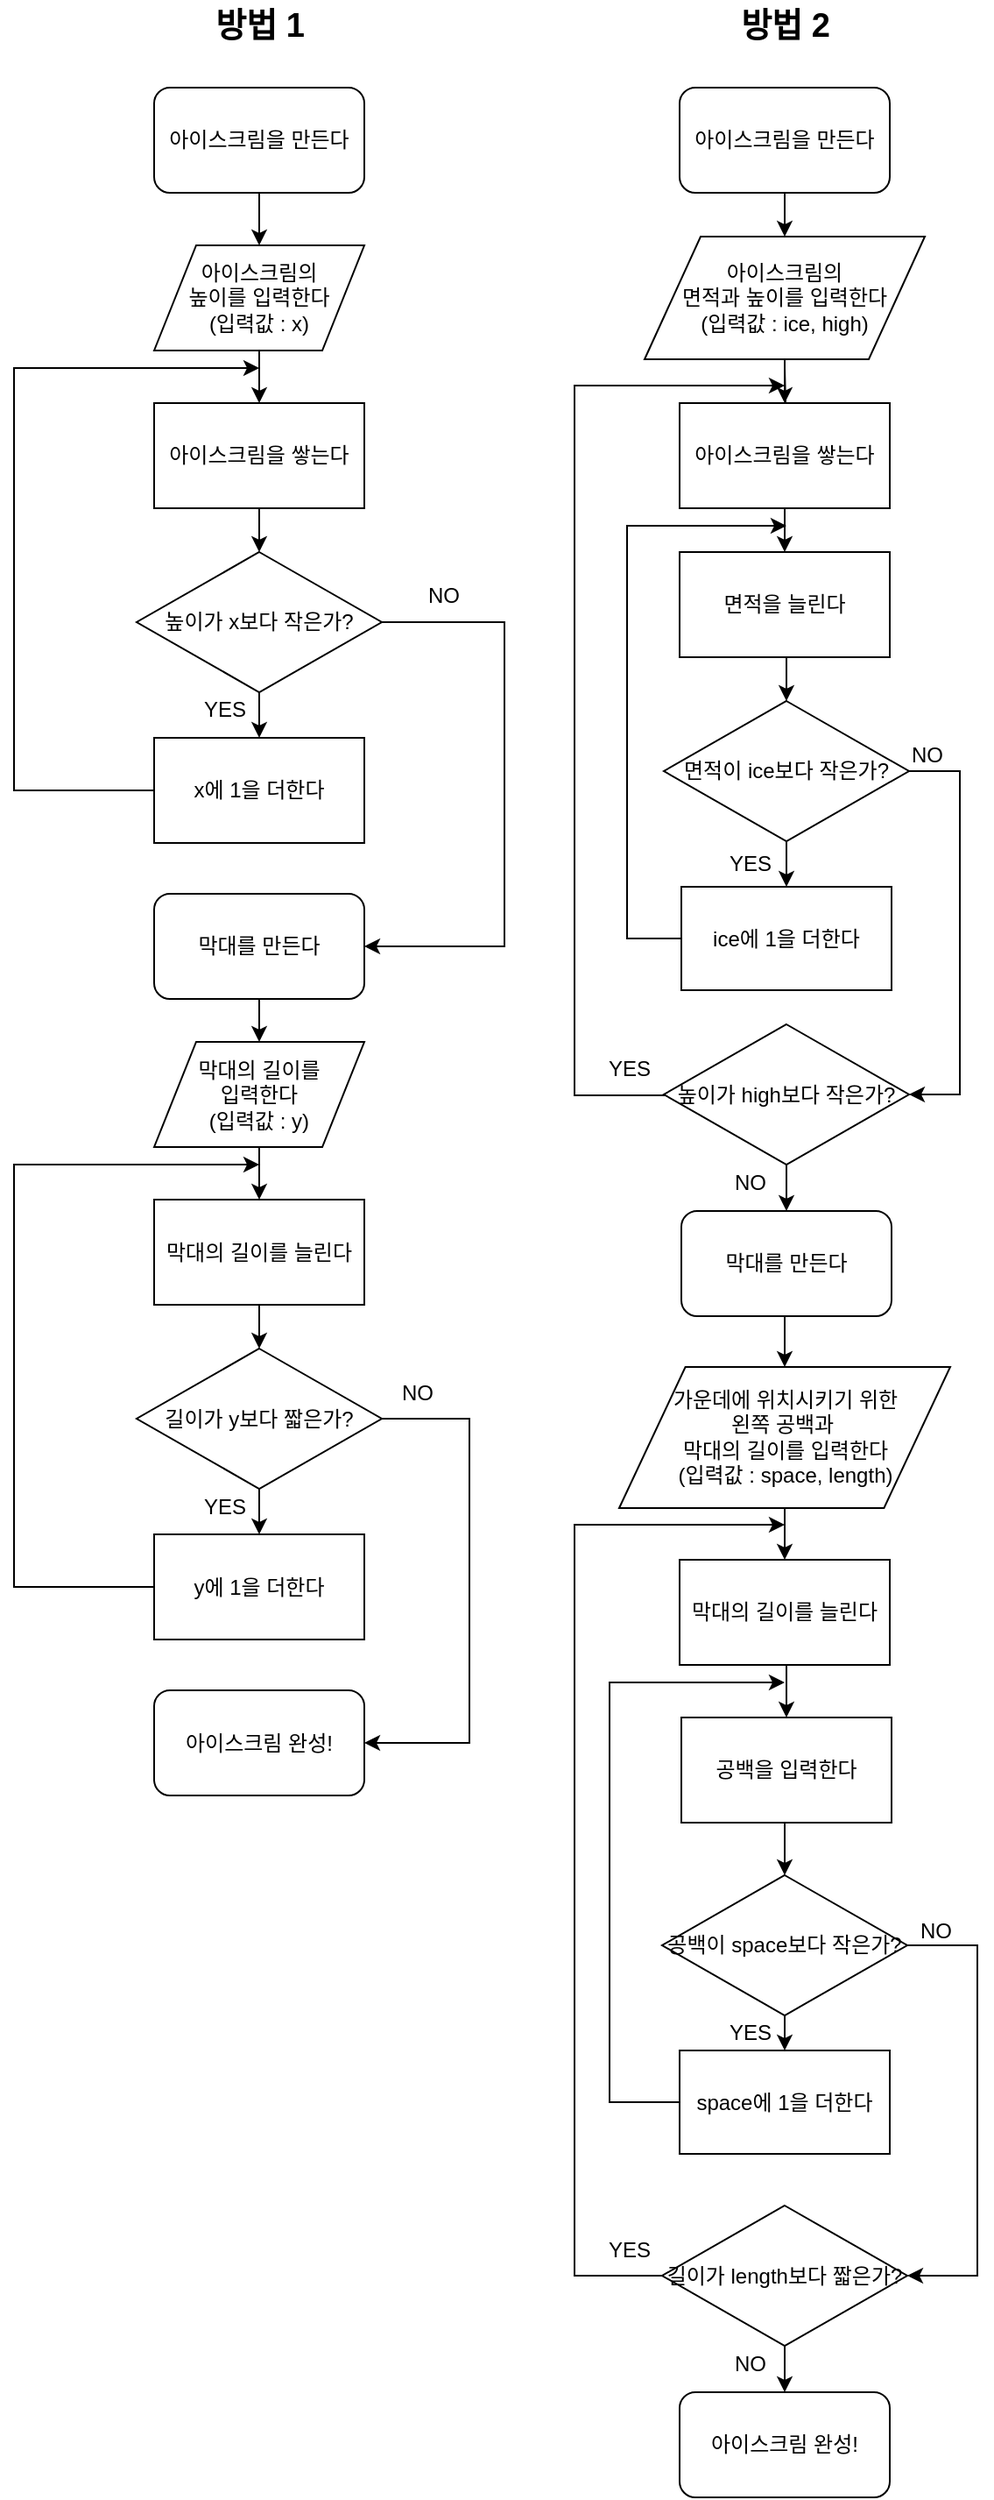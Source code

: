 <mxfile version="12.8.5" type="device"><diagram id="Lr4JoCFr2Z0P5xkrq0q3" name="Page-1"><mxGraphModel dx="946" dy="645" grid="1" gridSize="10" guides="1" tooltips="1" connect="1" arrows="1" fold="1" page="1" pageScale="1" pageWidth="1600" pageHeight="900" math="0" shadow="0"><root><mxCell id="0"/><mxCell id="1" parent="0"/><mxCell id="mpadkDCzUXznDJv4sGKb-2" style="edgeStyle=orthogonalEdgeStyle;rounded=0;orthogonalLoop=1;jettySize=auto;html=1;exitX=0.5;exitY=1;exitDx=0;exitDy=0;" edge="1" parent="1" source="mpadkDCzUXznDJv4sGKb-1"><mxGeometry relative="1" as="geometry"><mxPoint x="260" y="170" as="targetPoint"/></mxGeometry></mxCell><mxCell id="mpadkDCzUXznDJv4sGKb-1" value="아이스크림을 만든다" style="rounded=1;whiteSpace=wrap;html=1;" vertex="1" parent="1"><mxGeometry x="200" y="80" width="120" height="60" as="geometry"/></mxCell><mxCell id="mpadkDCzUXznDJv4sGKb-4" style="edgeStyle=orthogonalEdgeStyle;rounded=0;orthogonalLoop=1;jettySize=auto;html=1;exitX=0.5;exitY=1;exitDx=0;exitDy=0;entryX=0.5;entryY=0;entryDx=0;entryDy=0;" edge="1" parent="1" source="mpadkDCzUXznDJv4sGKb-11" target="mpadkDCzUXznDJv4sGKb-5"><mxGeometry relative="1" as="geometry"><mxPoint x="270" y="420" as="targetPoint"/><mxPoint x="270" y="380" as="sourcePoint"/></mxGeometry></mxCell><mxCell id="mpadkDCzUXznDJv4sGKb-12" value="" style="edgeStyle=orthogonalEdgeStyle;rounded=0;orthogonalLoop=1;jettySize=auto;html=1;" edge="1" parent="1" source="mpadkDCzUXznDJv4sGKb-3" target="mpadkDCzUXznDJv4sGKb-11"><mxGeometry relative="1" as="geometry"/></mxCell><mxCell id="mpadkDCzUXznDJv4sGKb-3" value="아이스크림의&lt;br&gt;높이를&amp;nbsp;입력한다&lt;br&gt;(입력값 : x)" style="shape=parallelogram;perimeter=parallelogramPerimeter;whiteSpace=wrap;html=1;" vertex="1" parent="1"><mxGeometry x="200" y="170" width="120" height="60" as="geometry"/></mxCell><mxCell id="mpadkDCzUXznDJv4sGKb-7" style="edgeStyle=orthogonalEdgeStyle;rounded=0;orthogonalLoop=1;jettySize=auto;html=1;exitX=0.5;exitY=1;exitDx=0;exitDy=0;entryX=0.5;entryY=0;entryDx=0;entryDy=0;" edge="1" parent="1" source="mpadkDCzUXznDJv4sGKb-5" target="mpadkDCzUXznDJv4sGKb-6"><mxGeometry relative="1" as="geometry"/></mxCell><mxCell id="mpadkDCzUXznDJv4sGKb-16" style="edgeStyle=orthogonalEdgeStyle;rounded=0;orthogonalLoop=1;jettySize=auto;html=1;exitX=1;exitY=0.5;exitDx=0;exitDy=0;entryX=1;entryY=0.5;entryDx=0;entryDy=0;" edge="1" parent="1" source="mpadkDCzUXznDJv4sGKb-5" target="mpadkDCzUXznDJv4sGKb-17"><mxGeometry relative="1" as="geometry"><mxPoint x="350" y="590" as="targetPoint"/><Array as="points"><mxPoint x="400" y="385"/><mxPoint x="400" y="570"/></Array></mxGeometry></mxCell><mxCell id="mpadkDCzUXznDJv4sGKb-5" value="높이가 x보다 작은가?" style="rhombus;whiteSpace=wrap;html=1;" vertex="1" parent="1"><mxGeometry x="190" y="345" width="140" height="80" as="geometry"/></mxCell><mxCell id="mpadkDCzUXznDJv4sGKb-10" style="edgeStyle=orthogonalEdgeStyle;rounded=0;orthogonalLoop=1;jettySize=auto;html=1;exitX=0;exitY=0.5;exitDx=0;exitDy=0;" edge="1" parent="1" source="mpadkDCzUXznDJv4sGKb-6"><mxGeometry relative="1" as="geometry"><mxPoint x="260" y="240" as="targetPoint"/><Array as="points"><mxPoint x="120" y="481"/><mxPoint x="120" y="240"/></Array></mxGeometry></mxCell><mxCell id="mpadkDCzUXznDJv4sGKb-6" value="x에 1을 더한다" style="rounded=0;whiteSpace=wrap;html=1;" vertex="1" parent="1"><mxGeometry x="200" y="451" width="120" height="60" as="geometry"/></mxCell><mxCell id="mpadkDCzUXznDJv4sGKb-11" value="아이스크림을 쌓는다" style="rounded=0;whiteSpace=wrap;html=1;" vertex="1" parent="1"><mxGeometry x="200" y="260" width="120" height="60" as="geometry"/></mxCell><mxCell id="mpadkDCzUXznDJv4sGKb-13" value="YES" style="text;html=1;align=center;verticalAlign=middle;resizable=0;points=[];autosize=1;" vertex="1" parent="1"><mxGeometry x="220" y="425" width="40" height="20" as="geometry"/></mxCell><mxCell id="mpadkDCzUXznDJv4sGKb-45" value="" style="edgeStyle=orthogonalEdgeStyle;rounded=0;orthogonalLoop=1;jettySize=auto;html=1;" edge="1" parent="1" source="mpadkDCzUXznDJv4sGKb-17" target="mpadkDCzUXznDJv4sGKb-33"><mxGeometry relative="1" as="geometry"/></mxCell><mxCell id="mpadkDCzUXznDJv4sGKb-17" value="막대를 만든다" style="rounded=1;whiteSpace=wrap;html=1;" vertex="1" parent="1"><mxGeometry x="200" y="540" width="120" height="60" as="geometry"/></mxCell><mxCell id="mpadkDCzUXznDJv4sGKb-18" value="NO" style="text;html=1;align=center;verticalAlign=middle;resizable=0;points=[];autosize=1;" vertex="1" parent="1"><mxGeometry x="350" y="360" width="30" height="20" as="geometry"/></mxCell><mxCell id="mpadkDCzUXznDJv4sGKb-31" style="edgeStyle=orthogonalEdgeStyle;rounded=0;orthogonalLoop=1;jettySize=auto;html=1;exitX=0.5;exitY=1;exitDx=0;exitDy=0;entryX=0.5;entryY=0;entryDx=0;entryDy=0;" edge="1" parent="1" source="mpadkDCzUXznDJv4sGKb-39" target="mpadkDCzUXznDJv4sGKb-36"><mxGeometry relative="1" as="geometry"><mxPoint x="270" y="874.5" as="targetPoint"/><mxPoint x="270" y="834.5" as="sourcePoint"/></mxGeometry></mxCell><mxCell id="mpadkDCzUXznDJv4sGKb-32" value="" style="edgeStyle=orthogonalEdgeStyle;rounded=0;orthogonalLoop=1;jettySize=auto;html=1;" edge="1" parent="1" source="mpadkDCzUXznDJv4sGKb-33" target="mpadkDCzUXznDJv4sGKb-39"><mxGeometry relative="1" as="geometry"/></mxCell><mxCell id="mpadkDCzUXznDJv4sGKb-33" value="막대의 길이를&lt;br&gt;입력한다&lt;br&gt;(입력값 : y)" style="shape=parallelogram;perimeter=parallelogramPerimeter;whiteSpace=wrap;html=1;" vertex="1" parent="1"><mxGeometry x="200" y="624.5" width="120" height="60" as="geometry"/></mxCell><mxCell id="mpadkDCzUXznDJv4sGKb-34" style="edgeStyle=orthogonalEdgeStyle;rounded=0;orthogonalLoop=1;jettySize=auto;html=1;exitX=0.5;exitY=1;exitDx=0;exitDy=0;entryX=0.5;entryY=0;entryDx=0;entryDy=0;" edge="1" parent="1" source="mpadkDCzUXznDJv4sGKb-36" target="mpadkDCzUXznDJv4sGKb-38"><mxGeometry relative="1" as="geometry"/></mxCell><mxCell id="mpadkDCzUXznDJv4sGKb-35" style="edgeStyle=orthogonalEdgeStyle;rounded=0;orthogonalLoop=1;jettySize=auto;html=1;exitX=1;exitY=0.5;exitDx=0;exitDy=0;entryX=1;entryY=0.5;entryDx=0;entryDy=0;" edge="1" parent="1" source="mpadkDCzUXznDJv4sGKb-36" target="mpadkDCzUXznDJv4sGKb-41"><mxGeometry relative="1" as="geometry"><mxPoint x="350" y="1044.5" as="targetPoint"/><Array as="points"><mxPoint x="380" y="839.5"/><mxPoint x="380" y="1024.5"/></Array></mxGeometry></mxCell><mxCell id="mpadkDCzUXznDJv4sGKb-36" value="길이가 y보다 짧은가?" style="rhombus;whiteSpace=wrap;html=1;" vertex="1" parent="1"><mxGeometry x="190" y="799.5" width="140" height="80" as="geometry"/></mxCell><mxCell id="mpadkDCzUXznDJv4sGKb-37" style="edgeStyle=orthogonalEdgeStyle;rounded=0;orthogonalLoop=1;jettySize=auto;html=1;exitX=0;exitY=0.5;exitDx=0;exitDy=0;" edge="1" parent="1" source="mpadkDCzUXznDJv4sGKb-38"><mxGeometry relative="1" as="geometry"><mxPoint x="260" y="694.5" as="targetPoint"/><Array as="points"><mxPoint x="120" y="935.5"/><mxPoint x="120" y="694.5"/></Array></mxGeometry></mxCell><mxCell id="mpadkDCzUXznDJv4sGKb-38" value="y에 1을 더한다" style="rounded=0;whiteSpace=wrap;html=1;" vertex="1" parent="1"><mxGeometry x="200" y="905.5" width="120" height="60" as="geometry"/></mxCell><mxCell id="mpadkDCzUXznDJv4sGKb-39" value="막대의 길이를 늘린다" style="rounded=0;whiteSpace=wrap;html=1;" vertex="1" parent="1"><mxGeometry x="200" y="714.5" width="120" height="60" as="geometry"/></mxCell><mxCell id="mpadkDCzUXznDJv4sGKb-40" value="YES" style="text;html=1;align=center;verticalAlign=middle;resizable=0;points=[];autosize=1;" vertex="1" parent="1"><mxGeometry x="220" y="879.5" width="40" height="20" as="geometry"/></mxCell><mxCell id="mpadkDCzUXznDJv4sGKb-41" value="아이스크림 완성!" style="rounded=1;whiteSpace=wrap;html=1;" vertex="1" parent="1"><mxGeometry x="200" y="994.5" width="120" height="60" as="geometry"/></mxCell><mxCell id="mpadkDCzUXznDJv4sGKb-42" value="NO" style="text;html=1;align=center;verticalAlign=middle;resizable=0;points=[];autosize=1;" vertex="1" parent="1"><mxGeometry x="335" y="814.5" width="30" height="20" as="geometry"/></mxCell><mxCell id="mpadkDCzUXznDJv4sGKb-46" value="방법 1" style="text;html=1;align=center;verticalAlign=middle;resizable=0;points=[];autosize=1;fontStyle=1;fontSize=19;" vertex="1" parent="1"><mxGeometry x="230" y="30" width="60" height="30" as="geometry"/></mxCell><mxCell id="mpadkDCzUXznDJv4sGKb-47" value="방법 2" style="text;html=1;align=center;verticalAlign=middle;resizable=0;points=[];autosize=1;fontStyle=1;fontSize=19;" vertex="1" parent="1"><mxGeometry x="530" y="30" width="60" height="30" as="geometry"/></mxCell><mxCell id="mpadkDCzUXznDJv4sGKb-48" style="edgeStyle=orthogonalEdgeStyle;rounded=0;orthogonalLoop=1;jettySize=auto;html=1;exitX=0.5;exitY=1;exitDx=0;exitDy=0;entryX=0.5;entryY=0;entryDx=0;entryDy=0;" edge="1" parent="1" source="mpadkDCzUXznDJv4sGKb-49" target="mpadkDCzUXznDJv4sGKb-51"><mxGeometry relative="1" as="geometry"><mxPoint x="560" y="170" as="targetPoint"/></mxGeometry></mxCell><mxCell id="mpadkDCzUXznDJv4sGKb-49" value="아이스크림을 만든다" style="rounded=1;whiteSpace=wrap;html=1;" vertex="1" parent="1"><mxGeometry x="500" y="80" width="120" height="60" as="geometry"/></mxCell><mxCell id="mpadkDCzUXznDJv4sGKb-66" value="" style="edgeStyle=orthogonalEdgeStyle;rounded=0;orthogonalLoop=1;jettySize=auto;html=1;fontSize=19;exitX=0.5;exitY=1;exitDx=0;exitDy=0;" edge="1" parent="1" source="mpadkDCzUXznDJv4sGKb-51" target="mpadkDCzUXznDJv4sGKb-56"><mxGeometry relative="1" as="geometry"/></mxCell><mxCell id="mpadkDCzUXznDJv4sGKb-51" value="아이스크림의&lt;br&gt;면적과 높이를&amp;nbsp;입력한다&lt;br&gt;(입력값 : ice, high)" style="shape=parallelogram;perimeter=parallelogramPerimeter;whiteSpace=wrap;html=1;" vertex="1" parent="1"><mxGeometry x="480" y="165" width="160" height="70" as="geometry"/></mxCell><mxCell id="mpadkDCzUXznDJv4sGKb-55" value="" style="edgeStyle=orthogonalEdgeStyle;rounded=0;orthogonalLoop=1;jettySize=auto;html=1;" edge="1" parent="1" target="mpadkDCzUXznDJv4sGKb-56"><mxGeometry relative="1" as="geometry"><mxPoint x="560" y="240" as="sourcePoint"/></mxGeometry></mxCell><mxCell id="mpadkDCzUXznDJv4sGKb-71" value="" style="edgeStyle=orthogonalEdgeStyle;rounded=0;orthogonalLoop=1;jettySize=auto;html=1;fontSize=19;" edge="1" parent="1" source="mpadkDCzUXznDJv4sGKb-56" target="mpadkDCzUXznDJv4sGKb-70"><mxGeometry relative="1" as="geometry"/></mxCell><mxCell id="mpadkDCzUXznDJv4sGKb-56" value="아이스크림을 쌓는다" style="rounded=0;whiteSpace=wrap;html=1;" vertex="1" parent="1"><mxGeometry x="500" y="260" width="120" height="60" as="geometry"/></mxCell><mxCell id="mpadkDCzUXznDJv4sGKb-72" style="edgeStyle=orthogonalEdgeStyle;rounded=0;orthogonalLoop=1;jettySize=auto;html=1;exitX=0.5;exitY=1;exitDx=0;exitDy=0;entryX=0.5;entryY=0;entryDx=0;entryDy=0;fontSize=19;" edge="1" parent="1" source="mpadkDCzUXznDJv4sGKb-70" target="mpadkDCzUXznDJv4sGKb-61"><mxGeometry relative="1" as="geometry"/></mxCell><mxCell id="mpadkDCzUXznDJv4sGKb-70" value="면적을 늘린다" style="rounded=0;whiteSpace=wrap;html=1;" vertex="1" parent="1"><mxGeometry x="500" y="345" width="120" height="60" as="geometry"/></mxCell><mxCell id="mpadkDCzUXznDJv4sGKb-65" style="edgeStyle=orthogonalEdgeStyle;rounded=0;orthogonalLoop=1;jettySize=auto;html=1;exitX=0.5;exitY=1;exitDx=0;exitDy=0;entryX=0.5;entryY=0;entryDx=0;entryDy=0;fontSize=19;" edge="1" parent="1" source="mpadkDCzUXznDJv4sGKb-61" target="mpadkDCzUXznDJv4sGKb-64"><mxGeometry relative="1" as="geometry"/></mxCell><mxCell id="mpadkDCzUXznDJv4sGKb-78" style="edgeStyle=orthogonalEdgeStyle;rounded=0;orthogonalLoop=1;jettySize=auto;html=1;exitX=1;exitY=0.5;exitDx=0;exitDy=0;fontSize=19;entryX=1;entryY=0.5;entryDx=0;entryDy=0;" edge="1" parent="1" source="mpadkDCzUXznDJv4sGKb-61" target="mpadkDCzUXznDJv4sGKb-80"><mxGeometry relative="1" as="geometry"><mxPoint x="640" y="655" as="targetPoint"/><Array as="points"><mxPoint x="660" y="470"/><mxPoint x="660" y="655"/></Array></mxGeometry></mxCell><mxCell id="mpadkDCzUXznDJv4sGKb-61" value="면적이 ice보다 작은가?" style="rhombus;whiteSpace=wrap;html=1;" vertex="1" parent="1"><mxGeometry x="491" y="430" width="140" height="80" as="geometry"/></mxCell><mxCell id="mpadkDCzUXznDJv4sGKb-77" style="edgeStyle=orthogonalEdgeStyle;rounded=0;orthogonalLoop=1;jettySize=auto;html=1;exitX=0;exitY=0.5;exitDx=0;exitDy=0;fontSize=19;" edge="1" parent="1" source="mpadkDCzUXznDJv4sGKb-64"><mxGeometry relative="1" as="geometry"><mxPoint x="561" y="330" as="targetPoint"/><Array as="points"><mxPoint x="470" y="566"/><mxPoint x="470" y="330"/></Array></mxGeometry></mxCell><mxCell id="mpadkDCzUXznDJv4sGKb-64" value="ice에 1을 더한다" style="rounded=0;whiteSpace=wrap;html=1;" vertex="1" parent="1"><mxGeometry x="501" y="536" width="120" height="59" as="geometry"/></mxCell><mxCell id="mpadkDCzUXznDJv4sGKb-69" style="edgeStyle=orthogonalEdgeStyle;rounded=0;orthogonalLoop=1;jettySize=auto;html=1;exitX=0;exitY=0.5;exitDx=0;exitDy=0;fontSize=19;" edge="1" parent="1"><mxGeometry relative="1" as="geometry"><mxPoint x="560" y="250" as="targetPoint"/><mxPoint x="501" y="655" as="sourcePoint"/><Array as="points"><mxPoint x="440" y="655"/><mxPoint x="440" y="250"/></Array></mxGeometry></mxCell><mxCell id="mpadkDCzUXznDJv4sGKb-74" value="&lt;span style=&quot;font-size: 12px&quot;&gt;YES&lt;/span&gt;" style="text;html=1;align=center;verticalAlign=middle;resizable=0;points=[];autosize=1;fontSize=19;" vertex="1" parent="1"><mxGeometry x="520" y="506" width="40" height="30" as="geometry"/></mxCell><mxCell id="mpadkDCzUXznDJv4sGKb-79" value="NO" style="text;html=1;align=center;verticalAlign=middle;resizable=0;points=[];autosize=1;fontSize=12;fontStyle=0" vertex="1" parent="1"><mxGeometry x="626" y="451" width="30" height="20" as="geometry"/></mxCell><mxCell id="mpadkDCzUXznDJv4sGKb-85" value="" style="edgeStyle=orthogonalEdgeStyle;rounded=0;orthogonalLoop=1;jettySize=auto;html=1;fontSize=12;entryX=0.5;entryY=0;entryDx=0;entryDy=0;" edge="1" parent="1" source="mpadkDCzUXznDJv4sGKb-80" target="mpadkDCzUXznDJv4sGKb-89"><mxGeometry relative="1" as="geometry"><mxPoint x="561" y="720" as="targetPoint"/></mxGeometry></mxCell><mxCell id="mpadkDCzUXznDJv4sGKb-80" value="높이가 high보다 작은가?" style="rhombus;whiteSpace=wrap;html=1;" vertex="1" parent="1"><mxGeometry x="491" y="614.5" width="140" height="80" as="geometry"/></mxCell><mxCell id="mpadkDCzUXznDJv4sGKb-81" value="YES" style="text;html=1;align=center;verticalAlign=middle;resizable=0;points=[];autosize=1;fontSize=12;" vertex="1" parent="1"><mxGeometry x="451" y="630" width="40" height="20" as="geometry"/></mxCell><mxCell id="mpadkDCzUXznDJv4sGKb-91" style="edgeStyle=orthogonalEdgeStyle;rounded=0;orthogonalLoop=1;jettySize=auto;html=1;exitX=0.5;exitY=1;exitDx=0;exitDy=0;entryX=0.5;entryY=0;entryDx=0;entryDy=0;fontSize=12;" edge="1" parent="1" source="mpadkDCzUXznDJv4sGKb-89" target="mpadkDCzUXznDJv4sGKb-90"><mxGeometry relative="1" as="geometry"/></mxCell><mxCell id="mpadkDCzUXznDJv4sGKb-89" value="막대를 만든다" style="rounded=1;whiteSpace=wrap;html=1;fontSize=12;" vertex="1" parent="1"><mxGeometry x="501" y="721" width="120" height="60" as="geometry"/></mxCell><mxCell id="mpadkDCzUXznDJv4sGKb-98" style="edgeStyle=orthogonalEdgeStyle;rounded=0;orthogonalLoop=1;jettySize=auto;html=1;exitX=0.5;exitY=1;exitDx=0;exitDy=0;entryX=0.5;entryY=0;entryDx=0;entryDy=0;fontSize=12;" edge="1" parent="1" source="mpadkDCzUXznDJv4sGKb-90" target="mpadkDCzUXznDJv4sGKb-92"><mxGeometry relative="1" as="geometry"/></mxCell><mxCell id="mpadkDCzUXznDJv4sGKb-90" value="가운데에 위치시키기 위한&lt;br&gt;왼쪽 공백과&amp;nbsp;&lt;br&gt;막대의 길이를 입력한다&lt;br&gt;(입력값 : space, length)" style="shape=parallelogram;perimeter=parallelogramPerimeter;whiteSpace=wrap;html=1;" vertex="1" parent="1"><mxGeometry x="465.5" y="810" width="189" height="80.5" as="geometry"/></mxCell><mxCell id="mpadkDCzUXznDJv4sGKb-99" style="edgeStyle=orthogonalEdgeStyle;rounded=0;orthogonalLoop=1;jettySize=auto;html=1;exitX=0.5;exitY=1;exitDx=0;exitDy=0;entryX=0.5;entryY=0;entryDx=0;entryDy=0;fontSize=12;" edge="1" parent="1" source="mpadkDCzUXznDJv4sGKb-92" target="mpadkDCzUXznDJv4sGKb-93"><mxGeometry relative="1" as="geometry"/></mxCell><mxCell id="mpadkDCzUXznDJv4sGKb-92" value="막대의 길이를 늘린다" style="rounded=0;whiteSpace=wrap;html=1;" vertex="1" parent="1"><mxGeometry x="500" y="920" width="120" height="60" as="geometry"/></mxCell><mxCell id="mpadkDCzUXznDJv4sGKb-100" style="edgeStyle=orthogonalEdgeStyle;rounded=0;orthogonalLoop=1;jettySize=auto;html=1;exitX=0.5;exitY=1;exitDx=0;exitDy=0;entryX=0.5;entryY=0;entryDx=0;entryDy=0;fontSize=12;" edge="1" parent="1" source="mpadkDCzUXznDJv4sGKb-93" target="mpadkDCzUXznDJv4sGKb-94"><mxGeometry relative="1" as="geometry"/></mxCell><mxCell id="mpadkDCzUXznDJv4sGKb-93" value="공백을 입력한다" style="rounded=0;whiteSpace=wrap;html=1;" vertex="1" parent="1"><mxGeometry x="501" y="1010" width="120" height="60" as="geometry"/></mxCell><mxCell id="mpadkDCzUXznDJv4sGKb-102" style="edgeStyle=orthogonalEdgeStyle;rounded=0;orthogonalLoop=1;jettySize=auto;html=1;exitX=0.5;exitY=1;exitDx=0;exitDy=0;entryX=0.5;entryY=0;entryDx=0;entryDy=0;fontSize=12;" edge="1" parent="1" source="mpadkDCzUXznDJv4sGKb-94" target="mpadkDCzUXznDJv4sGKb-95"><mxGeometry relative="1" as="geometry"/></mxCell><mxCell id="mpadkDCzUXznDJv4sGKb-104" style="edgeStyle=orthogonalEdgeStyle;rounded=0;orthogonalLoop=1;jettySize=auto;html=1;exitX=1;exitY=0.5;exitDx=0;exitDy=0;entryX=1;entryY=0.5;entryDx=0;entryDy=0;fontSize=12;" edge="1" parent="1" source="mpadkDCzUXznDJv4sGKb-94" target="mpadkDCzUXznDJv4sGKb-96"><mxGeometry relative="1" as="geometry"><Array as="points"><mxPoint x="670" y="1140"/><mxPoint x="670" y="1329"/></Array></mxGeometry></mxCell><mxCell id="mpadkDCzUXznDJv4sGKb-94" value="공백이 space보다 작은가?" style="rhombus;whiteSpace=wrap;html=1;" vertex="1" parent="1"><mxGeometry x="490" y="1100" width="140" height="80" as="geometry"/></mxCell><mxCell id="mpadkDCzUXznDJv4sGKb-103" style="edgeStyle=orthogonalEdgeStyle;rounded=0;orthogonalLoop=1;jettySize=auto;html=1;exitX=0;exitY=0.5;exitDx=0;exitDy=0;fontSize=12;" edge="1" parent="1" source="mpadkDCzUXznDJv4sGKb-95"><mxGeometry relative="1" as="geometry"><mxPoint x="560" y="990" as="targetPoint"/><Array as="points"><mxPoint x="460" y="1230"/><mxPoint x="460" y="990"/></Array></mxGeometry></mxCell><mxCell id="mpadkDCzUXznDJv4sGKb-95" value="space에 1을 더한다" style="rounded=0;whiteSpace=wrap;html=1;" vertex="1" parent="1"><mxGeometry x="500" y="1200" width="120" height="59" as="geometry"/></mxCell><mxCell id="mpadkDCzUXznDJv4sGKb-110" style="edgeStyle=orthogonalEdgeStyle;rounded=0;orthogonalLoop=1;jettySize=auto;html=1;exitX=0.5;exitY=1;exitDx=0;exitDy=0;entryX=0.5;entryY=0;entryDx=0;entryDy=0;fontSize=12;" edge="1" parent="1" source="mpadkDCzUXznDJv4sGKb-96" target="mpadkDCzUXznDJv4sGKb-97"><mxGeometry relative="1" as="geometry"/></mxCell><mxCell id="mpadkDCzUXznDJv4sGKb-112" style="edgeStyle=orthogonalEdgeStyle;rounded=0;orthogonalLoop=1;jettySize=auto;html=1;exitX=0;exitY=0.5;exitDx=0;exitDy=0;fontSize=12;" edge="1" parent="1" source="mpadkDCzUXznDJv4sGKb-96"><mxGeometry relative="1" as="geometry"><mxPoint x="560" y="900" as="targetPoint"/><Array as="points"><mxPoint x="440" y="1329"/><mxPoint x="440" y="900"/></Array></mxGeometry></mxCell><mxCell id="mpadkDCzUXznDJv4sGKb-96" value="길이가 length보다 짧은가?" style="rhombus;whiteSpace=wrap;html=1;" vertex="1" parent="1"><mxGeometry x="490" y="1288.5" width="140" height="80" as="geometry"/></mxCell><mxCell id="mpadkDCzUXznDJv4sGKb-97" value="아이스크림 완성!" style="rounded=1;whiteSpace=wrap;html=1;fontSize=12;" vertex="1" parent="1"><mxGeometry x="500" y="1395" width="120" height="60" as="geometry"/></mxCell><mxCell id="mpadkDCzUXznDJv4sGKb-105" value="NO" style="text;html=1;align=center;verticalAlign=middle;resizable=0;points=[];autosize=1;fontSize=12;" vertex="1" parent="1"><mxGeometry x="631" y="1122" width="30" height="20" as="geometry"/></mxCell><mxCell id="mpadkDCzUXznDJv4sGKb-106" value="YES" style="text;html=1;align=center;verticalAlign=middle;resizable=0;points=[];autosize=1;fontSize=12;" vertex="1" parent="1"><mxGeometry x="520" y="1180" width="40" height="20" as="geometry"/></mxCell><mxCell id="mpadkDCzUXznDJv4sGKb-109" value="NO" style="text;html=1;align=center;verticalAlign=middle;resizable=0;points=[];autosize=1;fontSize=12;" vertex="1" parent="1"><mxGeometry x="525" y="694.5" width="30" height="20" as="geometry"/></mxCell><mxCell id="mpadkDCzUXznDJv4sGKb-111" value="NO" style="text;html=1;align=center;verticalAlign=middle;resizable=0;points=[];autosize=1;fontSize=12;" vertex="1" parent="1"><mxGeometry x="525" y="1368.5" width="30" height="20" as="geometry"/></mxCell><mxCell id="mpadkDCzUXznDJv4sGKb-113" value="YES" style="text;html=1;align=center;verticalAlign=middle;resizable=0;points=[];autosize=1;fontSize=12;" vertex="1" parent="1"><mxGeometry x="451" y="1304" width="40" height="20" as="geometry"/></mxCell></root></mxGraphModel></diagram></mxfile>